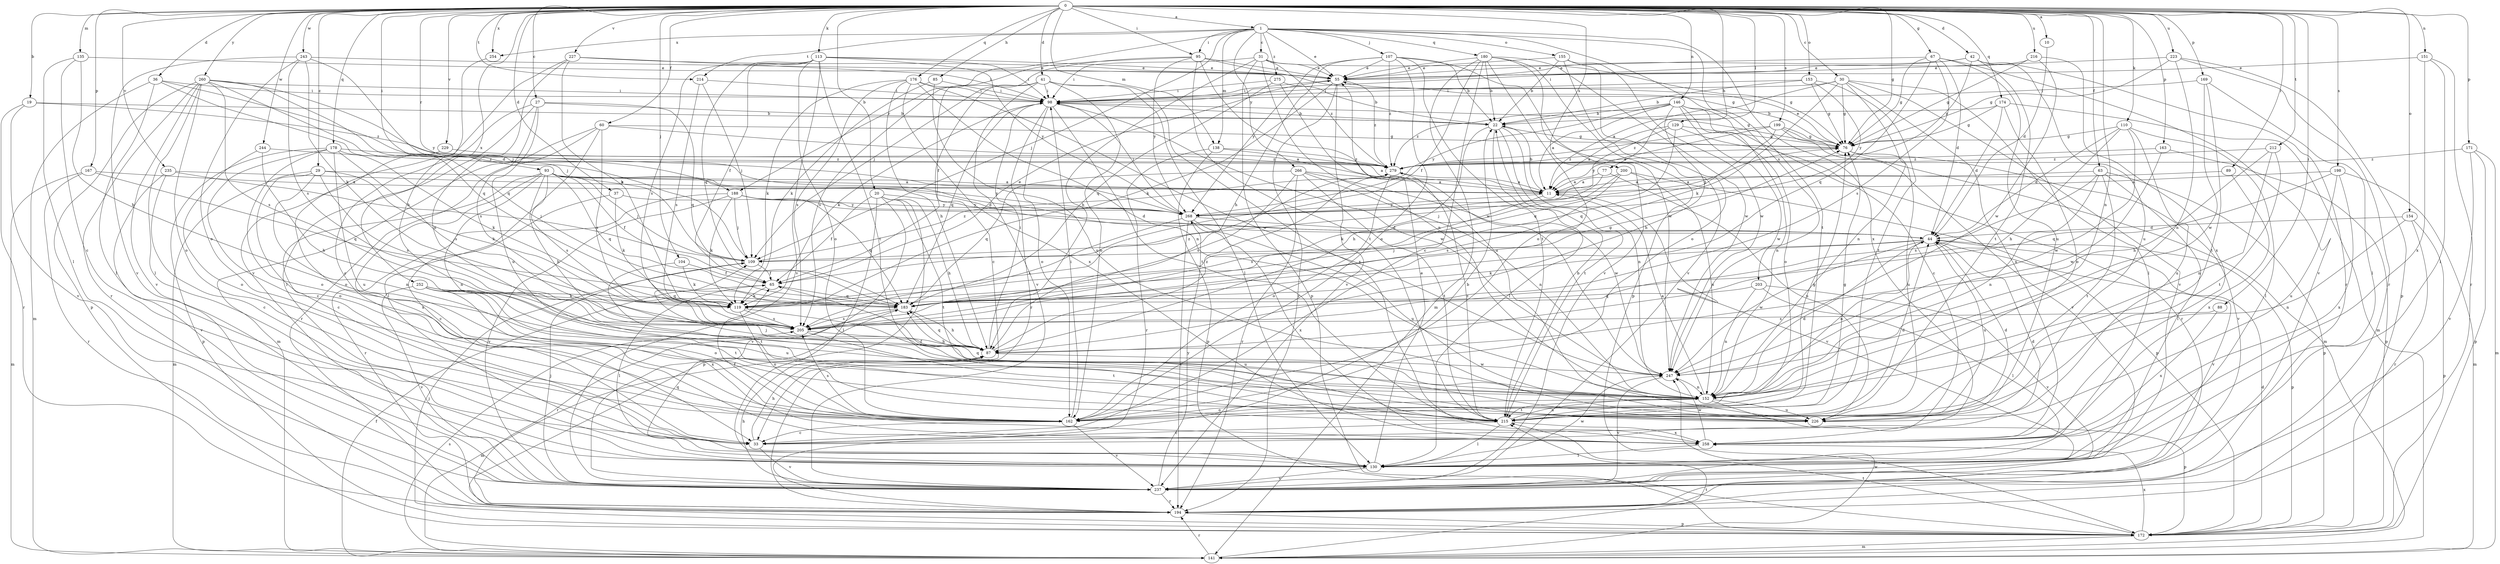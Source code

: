 strict digraph  {
0;
1;
10;
11;
19;
20;
22;
27;
29;
30;
31;
33;
36;
37;
41;
42;
44;
55;
60;
63;
65;
67;
76;
77;
85;
87;
88;
89;
93;
95;
98;
104;
107;
109;
110;
113;
119;
129;
130;
135;
138;
141;
146;
151;
152;
153;
154;
155;
162;
163;
167;
169;
171;
172;
174;
176;
178;
180;
183;
188;
194;
198;
199;
200;
203;
205;
212;
214;
215;
216;
223;
226;
227;
229;
235;
237;
243;
244;
247;
252;
254;
258;
260;
266;
268;
275;
279;
0 -> 1  [label=a];
0 -> 10  [label=a];
0 -> 19  [label=b];
0 -> 20  [label=b];
0 -> 27  [label=c];
0 -> 29  [label=c];
0 -> 30  [label=c];
0 -> 36  [label=d];
0 -> 37  [label=d];
0 -> 41  [label=d];
0 -> 42  [label=d];
0 -> 60  [label=f];
0 -> 63  [label=f];
0 -> 67  [label=g];
0 -> 76  [label=g];
0 -> 77  [label=h];
0 -> 85  [label=h];
0 -> 88  [label=i];
0 -> 89  [label=i];
0 -> 93  [label=i];
0 -> 95  [label=i];
0 -> 104  [label=j];
0 -> 110  [label=k];
0 -> 113  [label=k];
0 -> 129  [label=l];
0 -> 135  [label=m];
0 -> 138  [label=m];
0 -> 146  [label=n];
0 -> 151  [label=n];
0 -> 152  [label=n];
0 -> 153  [label=o];
0 -> 154  [label=o];
0 -> 163  [label=p];
0 -> 167  [label=p];
0 -> 169  [label=p];
0 -> 171  [label=p];
0 -> 174  [label=q];
0 -> 176  [label=q];
0 -> 178  [label=q];
0 -> 188  [label=r];
0 -> 198  [label=s];
0 -> 199  [label=s];
0 -> 200  [label=s];
0 -> 212  [label=t];
0 -> 214  [label=t];
0 -> 216  [label=u];
0 -> 223  [label=u];
0 -> 227  [label=v];
0 -> 229  [label=v];
0 -> 235  [label=v];
0 -> 243  [label=w];
0 -> 244  [label=w];
0 -> 252  [label=x];
0 -> 254  [label=x];
0 -> 260  [label=y];
1 -> 31  [label=c];
1 -> 55  [label=e];
1 -> 95  [label=i];
1 -> 107  [label=j];
1 -> 109  [label=j];
1 -> 138  [label=m];
1 -> 155  [label=o];
1 -> 180  [label=q];
1 -> 188  [label=r];
1 -> 203  [label=s];
1 -> 214  [label=t];
1 -> 215  [label=t];
1 -> 254  [label=x];
1 -> 258  [label=x];
1 -> 266  [label=y];
1 -> 275  [label=z];
10 -> 44  [label=d];
11 -> 22  [label=b];
11 -> 205  [label=s];
11 -> 237  [label=v];
11 -> 268  [label=y];
19 -> 22  [label=b];
19 -> 194  [label=r];
19 -> 237  [label=v];
19 -> 279  [label=z];
20 -> 65  [label=f];
20 -> 87  [label=h];
20 -> 130  [label=l];
20 -> 172  [label=p];
20 -> 215  [label=t];
20 -> 237  [label=v];
20 -> 268  [label=y];
22 -> 76  [label=g];
22 -> 87  [label=h];
22 -> 130  [label=l];
22 -> 152  [label=n];
22 -> 215  [label=t];
27 -> 22  [label=b];
27 -> 33  [label=c];
27 -> 130  [label=l];
27 -> 183  [label=q];
27 -> 205  [label=s];
27 -> 226  [label=u];
29 -> 11  [label=a];
29 -> 119  [label=k];
29 -> 141  [label=m];
29 -> 152  [label=n];
29 -> 162  [label=o];
29 -> 205  [label=s];
30 -> 11  [label=a];
30 -> 76  [label=g];
30 -> 98  [label=i];
30 -> 119  [label=k];
30 -> 130  [label=l];
30 -> 152  [label=n];
30 -> 237  [label=v];
30 -> 258  [label=x];
31 -> 55  [label=e];
31 -> 76  [label=g];
31 -> 87  [label=h];
31 -> 98  [label=i];
31 -> 152  [label=n];
31 -> 172  [label=p];
31 -> 279  [label=z];
33 -> 22  [label=b];
33 -> 44  [label=d];
33 -> 87  [label=h];
33 -> 237  [label=v];
36 -> 44  [label=d];
36 -> 98  [label=i];
36 -> 130  [label=l];
36 -> 141  [label=m];
36 -> 183  [label=q];
37 -> 33  [label=c];
37 -> 119  [label=k];
37 -> 268  [label=y];
41 -> 33  [label=c];
41 -> 98  [label=i];
41 -> 130  [label=l];
41 -> 162  [label=o];
41 -> 205  [label=s];
41 -> 237  [label=v];
41 -> 258  [label=x];
42 -> 55  [label=e];
42 -> 98  [label=i];
42 -> 194  [label=r];
42 -> 215  [label=t];
42 -> 226  [label=u];
42 -> 279  [label=z];
44 -> 109  [label=j];
44 -> 119  [label=k];
44 -> 152  [label=n];
44 -> 172  [label=p];
44 -> 226  [label=u];
44 -> 237  [label=v];
44 -> 247  [label=w];
55 -> 98  [label=i];
55 -> 119  [label=k];
55 -> 194  [label=r];
55 -> 237  [label=v];
55 -> 279  [label=z];
60 -> 11  [label=a];
60 -> 76  [label=g];
60 -> 130  [label=l];
60 -> 141  [label=m];
60 -> 194  [label=r];
60 -> 205  [label=s];
63 -> 11  [label=a];
63 -> 130  [label=l];
63 -> 152  [label=n];
63 -> 172  [label=p];
63 -> 205  [label=s];
63 -> 215  [label=t];
65 -> 55  [label=e];
65 -> 119  [label=k];
65 -> 130  [label=l];
65 -> 183  [label=q];
67 -> 44  [label=d];
67 -> 55  [label=e];
67 -> 76  [label=g];
67 -> 183  [label=q];
67 -> 205  [label=s];
67 -> 226  [label=u];
67 -> 237  [label=v];
76 -> 55  [label=e];
76 -> 226  [label=u];
76 -> 237  [label=v];
76 -> 279  [label=z];
77 -> 11  [label=a];
77 -> 109  [label=j];
77 -> 226  [label=u];
85 -> 98  [label=i];
85 -> 119  [label=k];
85 -> 226  [label=u];
87 -> 98  [label=i];
87 -> 141  [label=m];
87 -> 183  [label=q];
87 -> 247  [label=w];
87 -> 279  [label=z];
88 -> 205  [label=s];
88 -> 258  [label=x];
89 -> 11  [label=a];
89 -> 258  [label=x];
93 -> 11  [label=a];
93 -> 33  [label=c];
93 -> 44  [label=d];
93 -> 65  [label=f];
93 -> 87  [label=h];
93 -> 109  [label=j];
93 -> 152  [label=n];
93 -> 183  [label=q];
93 -> 205  [label=s];
93 -> 258  [label=x];
93 -> 268  [label=y];
95 -> 55  [label=e];
95 -> 65  [label=f];
95 -> 76  [label=g];
95 -> 109  [label=j];
95 -> 215  [label=t];
95 -> 247  [label=w];
95 -> 268  [label=y];
98 -> 22  [label=b];
98 -> 76  [label=g];
98 -> 119  [label=k];
98 -> 162  [label=o];
98 -> 183  [label=q];
98 -> 194  [label=r];
98 -> 215  [label=t];
98 -> 247  [label=w];
104 -> 65  [label=f];
104 -> 119  [label=k];
104 -> 215  [label=t];
107 -> 22  [label=b];
107 -> 55  [label=e];
107 -> 87  [label=h];
107 -> 162  [label=o];
107 -> 215  [label=t];
107 -> 247  [label=w];
107 -> 268  [label=y];
107 -> 279  [label=z];
109 -> 65  [label=f];
109 -> 279  [label=z];
110 -> 44  [label=d];
110 -> 76  [label=g];
110 -> 87  [label=h];
110 -> 130  [label=l];
110 -> 226  [label=u];
110 -> 247  [label=w];
113 -> 55  [label=e];
113 -> 65  [label=f];
113 -> 98  [label=i];
113 -> 162  [label=o];
113 -> 183  [label=q];
113 -> 205  [label=s];
113 -> 215  [label=t];
113 -> 237  [label=v];
113 -> 268  [label=y];
119 -> 162  [label=o];
119 -> 205  [label=s];
119 -> 226  [label=u];
119 -> 279  [label=z];
129 -> 11  [label=a];
129 -> 76  [label=g];
129 -> 183  [label=q];
129 -> 194  [label=r];
129 -> 268  [label=y];
130 -> 55  [label=e];
130 -> 183  [label=q];
130 -> 237  [label=v];
130 -> 247  [label=w];
135 -> 33  [label=c];
135 -> 55  [label=e];
135 -> 87  [label=h];
135 -> 130  [label=l];
138 -> 11  [label=a];
138 -> 172  [label=p];
138 -> 194  [label=r];
138 -> 279  [label=z];
141 -> 65  [label=f];
141 -> 194  [label=r];
141 -> 205  [label=s];
141 -> 215  [label=t];
141 -> 247  [label=w];
146 -> 11  [label=a];
146 -> 22  [label=b];
146 -> 33  [label=c];
146 -> 87  [label=h];
146 -> 152  [label=n];
146 -> 162  [label=o];
146 -> 247  [label=w];
146 -> 268  [label=y];
146 -> 279  [label=z];
151 -> 55  [label=e];
151 -> 130  [label=l];
151 -> 194  [label=r];
151 -> 258  [label=x];
152 -> 11  [label=a];
152 -> 44  [label=d];
152 -> 65  [label=f];
152 -> 109  [label=j];
152 -> 162  [label=o];
152 -> 172  [label=p];
152 -> 183  [label=q];
152 -> 215  [label=t];
152 -> 226  [label=u];
153 -> 22  [label=b];
153 -> 76  [label=g];
153 -> 98  [label=i];
153 -> 215  [label=t];
153 -> 268  [label=y];
154 -> 44  [label=d];
154 -> 152  [label=n];
154 -> 172  [label=p];
154 -> 194  [label=r];
155 -> 22  [label=b];
155 -> 55  [label=e];
155 -> 162  [label=o];
155 -> 237  [label=v];
155 -> 247  [label=w];
162 -> 33  [label=c];
162 -> 76  [label=g];
162 -> 98  [label=i];
162 -> 205  [label=s];
162 -> 237  [label=v];
163 -> 172  [label=p];
163 -> 247  [label=w];
163 -> 279  [label=z];
167 -> 11  [label=a];
167 -> 141  [label=m];
167 -> 183  [label=q];
167 -> 194  [label=r];
169 -> 98  [label=i];
169 -> 130  [label=l];
169 -> 215  [label=t];
169 -> 247  [label=w];
171 -> 141  [label=m];
171 -> 172  [label=p];
171 -> 237  [label=v];
171 -> 279  [label=z];
172 -> 44  [label=d];
172 -> 109  [label=j];
172 -> 141  [label=m];
172 -> 215  [label=t];
172 -> 258  [label=x];
174 -> 22  [label=b];
174 -> 44  [label=d];
174 -> 76  [label=g];
174 -> 141  [label=m];
174 -> 162  [label=o];
176 -> 87  [label=h];
176 -> 98  [label=i];
176 -> 119  [label=k];
176 -> 152  [label=n];
176 -> 205  [label=s];
176 -> 247  [label=w];
176 -> 258  [label=x];
178 -> 33  [label=c];
178 -> 119  [label=k];
178 -> 162  [label=o];
178 -> 172  [label=p];
178 -> 205  [label=s];
178 -> 226  [label=u];
178 -> 279  [label=z];
180 -> 22  [label=b];
180 -> 33  [label=c];
180 -> 55  [label=e];
180 -> 65  [label=f];
180 -> 141  [label=m];
180 -> 162  [label=o];
180 -> 172  [label=p];
180 -> 237  [label=v];
180 -> 247  [label=w];
183 -> 76  [label=g];
183 -> 87  [label=h];
183 -> 194  [label=r];
183 -> 205  [label=s];
188 -> 44  [label=d];
188 -> 109  [label=j];
188 -> 119  [label=k];
188 -> 183  [label=q];
188 -> 194  [label=r];
188 -> 237  [label=v];
188 -> 268  [label=y];
194 -> 172  [label=p];
198 -> 11  [label=a];
198 -> 141  [label=m];
198 -> 183  [label=q];
198 -> 226  [label=u];
198 -> 258  [label=x];
199 -> 11  [label=a];
199 -> 76  [label=g];
199 -> 141  [label=m];
199 -> 183  [label=q];
199 -> 237  [label=v];
199 -> 279  [label=z];
200 -> 11  [label=a];
200 -> 119  [label=k];
200 -> 152  [label=n];
200 -> 172  [label=p];
200 -> 205  [label=s];
203 -> 130  [label=l];
203 -> 152  [label=n];
203 -> 183  [label=q];
203 -> 237  [label=v];
205 -> 87  [label=h];
205 -> 215  [label=t];
212 -> 87  [label=h];
212 -> 152  [label=n];
212 -> 215  [label=t];
212 -> 279  [label=z];
214 -> 98  [label=i];
214 -> 109  [label=j];
214 -> 205  [label=s];
215 -> 22  [label=b];
215 -> 33  [label=c];
215 -> 44  [label=d];
215 -> 76  [label=g];
215 -> 130  [label=l];
215 -> 152  [label=n];
215 -> 258  [label=x];
215 -> 279  [label=z];
216 -> 55  [label=e];
216 -> 76  [label=g];
216 -> 247  [label=w];
216 -> 258  [label=x];
223 -> 55  [label=e];
223 -> 76  [label=g];
223 -> 152  [label=n];
223 -> 172  [label=p];
223 -> 194  [label=r];
226 -> 44  [label=d];
227 -> 55  [label=e];
227 -> 98  [label=i];
227 -> 119  [label=k];
227 -> 152  [label=n];
227 -> 237  [label=v];
229 -> 162  [label=o];
229 -> 279  [label=z];
235 -> 11  [label=a];
235 -> 33  [label=c];
235 -> 109  [label=j];
235 -> 237  [label=v];
237 -> 87  [label=h];
237 -> 109  [label=j];
237 -> 194  [label=r];
237 -> 268  [label=y];
243 -> 55  [label=e];
243 -> 109  [label=j];
243 -> 119  [label=k];
243 -> 162  [label=o];
243 -> 205  [label=s];
243 -> 237  [label=v];
244 -> 87  [label=h];
244 -> 162  [label=o];
244 -> 279  [label=z];
247 -> 152  [label=n];
247 -> 237  [label=v];
252 -> 119  [label=k];
252 -> 162  [label=o];
252 -> 183  [label=q];
252 -> 215  [label=t];
252 -> 226  [label=u];
252 -> 237  [label=v];
252 -> 258  [label=x];
254 -> 87  [label=h];
258 -> 65  [label=f];
258 -> 130  [label=l];
258 -> 247  [label=w];
260 -> 98  [label=i];
260 -> 109  [label=j];
260 -> 130  [label=l];
260 -> 162  [label=o];
260 -> 172  [label=p];
260 -> 183  [label=q];
260 -> 194  [label=r];
260 -> 205  [label=s];
260 -> 237  [label=v];
260 -> 268  [label=y];
266 -> 11  [label=a];
266 -> 152  [label=n];
266 -> 183  [label=q];
266 -> 194  [label=r];
266 -> 205  [label=s];
266 -> 215  [label=t];
266 -> 247  [label=w];
268 -> 44  [label=d];
268 -> 76  [label=g];
268 -> 98  [label=i];
268 -> 194  [label=r];
268 -> 205  [label=s];
268 -> 226  [label=u];
268 -> 258  [label=x];
275 -> 22  [label=b];
275 -> 98  [label=i];
275 -> 183  [label=q];
275 -> 226  [label=u];
279 -> 11  [label=a];
279 -> 162  [label=o];
}
